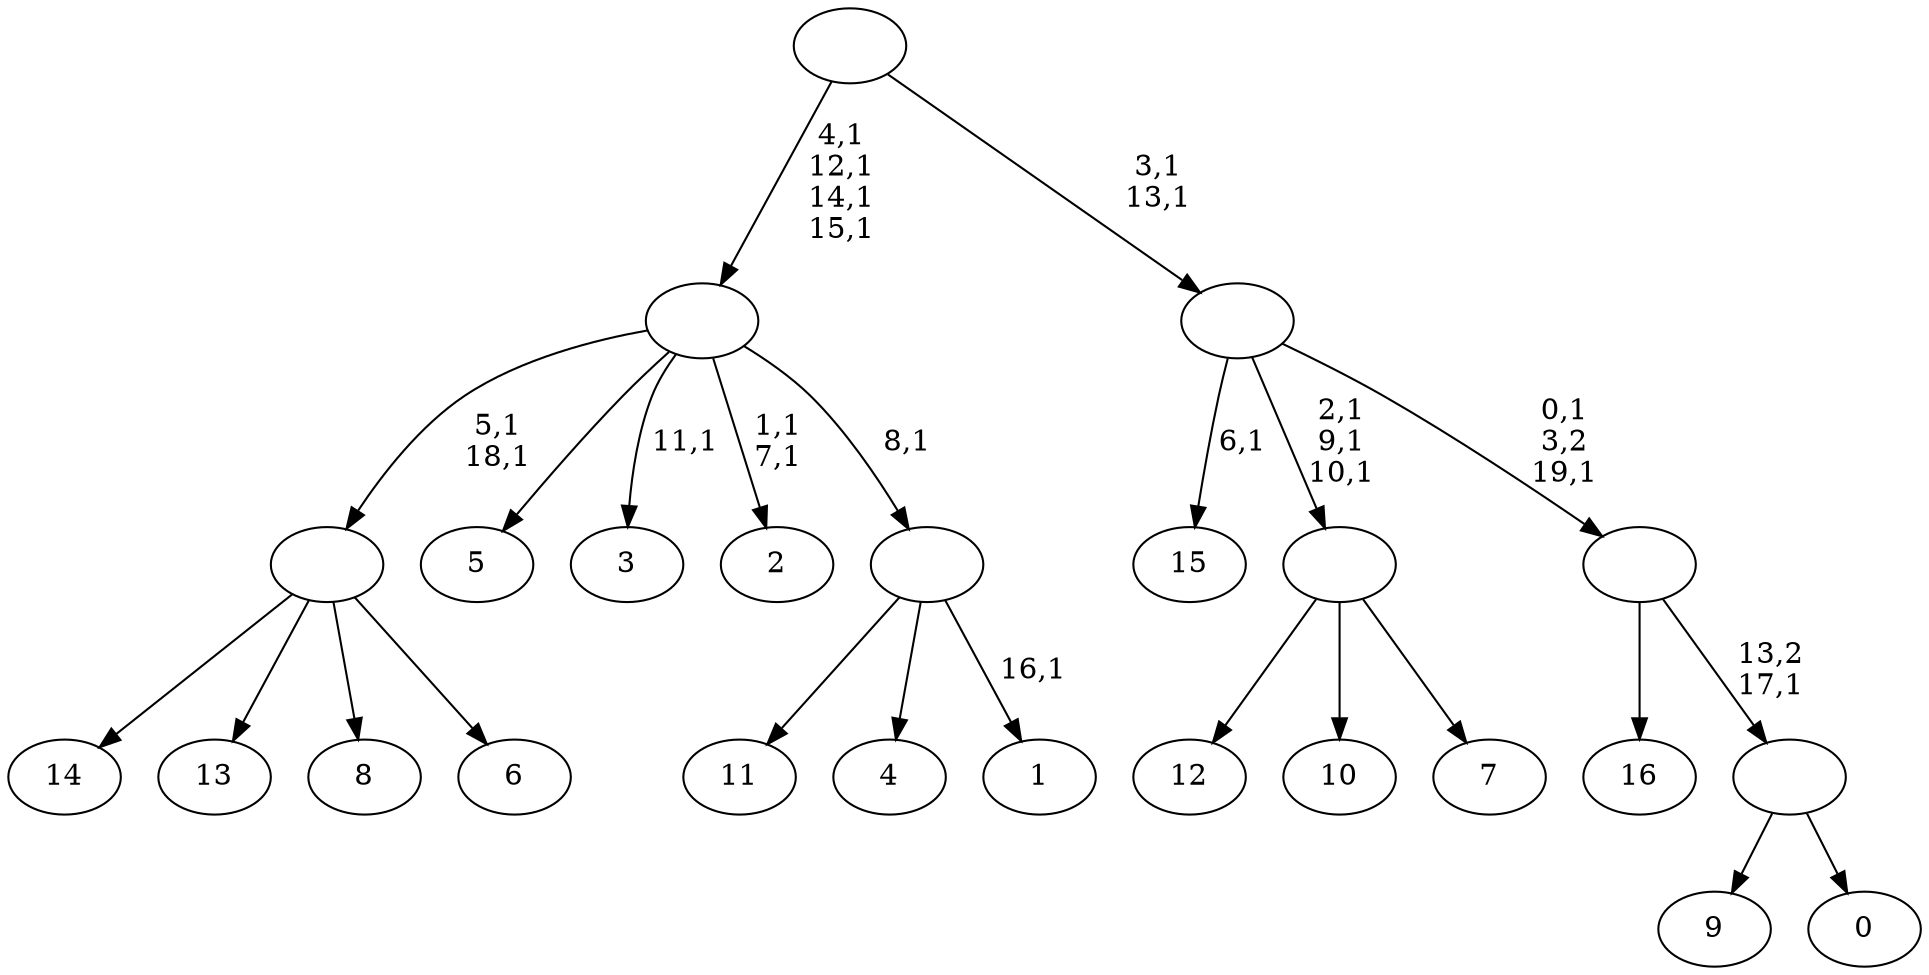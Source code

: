 digraph T {
	37 [label="16"]
	36 [label="15"]
	34 [label="14"]
	33 [label="13"]
	32 [label="12"]
	31 [label="11"]
	30 [label="10"]
	29 [label="9"]
	28 [label="8"]
	27 [label="7"]
	26 [label=""]
	23 [label="6"]
	22 [label=""]
	20 [label="5"]
	19 [label="4"]
	18 [label="3"]
	16 [label="2"]
	13 [label="1"]
	11 [label=""]
	10 [label=""]
	6 [label="0"]
	5 [label=""]
	4 [label=""]
	2 [label=""]
	0 [label=""]
	26 -> 32 [label=""]
	26 -> 30 [label=""]
	26 -> 27 [label=""]
	22 -> 34 [label=""]
	22 -> 33 [label=""]
	22 -> 28 [label=""]
	22 -> 23 [label=""]
	11 -> 13 [label="16,1"]
	11 -> 31 [label=""]
	11 -> 19 [label=""]
	10 -> 16 [label="1,1\n7,1"]
	10 -> 18 [label="11,1"]
	10 -> 22 [label="5,1\n18,1"]
	10 -> 20 [label=""]
	10 -> 11 [label="8,1"]
	5 -> 29 [label=""]
	5 -> 6 [label=""]
	4 -> 37 [label=""]
	4 -> 5 [label="13,2\n17,1"]
	2 -> 4 [label="0,1\n3,2\n19,1"]
	2 -> 26 [label="2,1\n9,1\n10,1"]
	2 -> 36 [label="6,1"]
	0 -> 2 [label="3,1\n13,1"]
	0 -> 10 [label="4,1\n12,1\n14,1\n15,1"]
}
